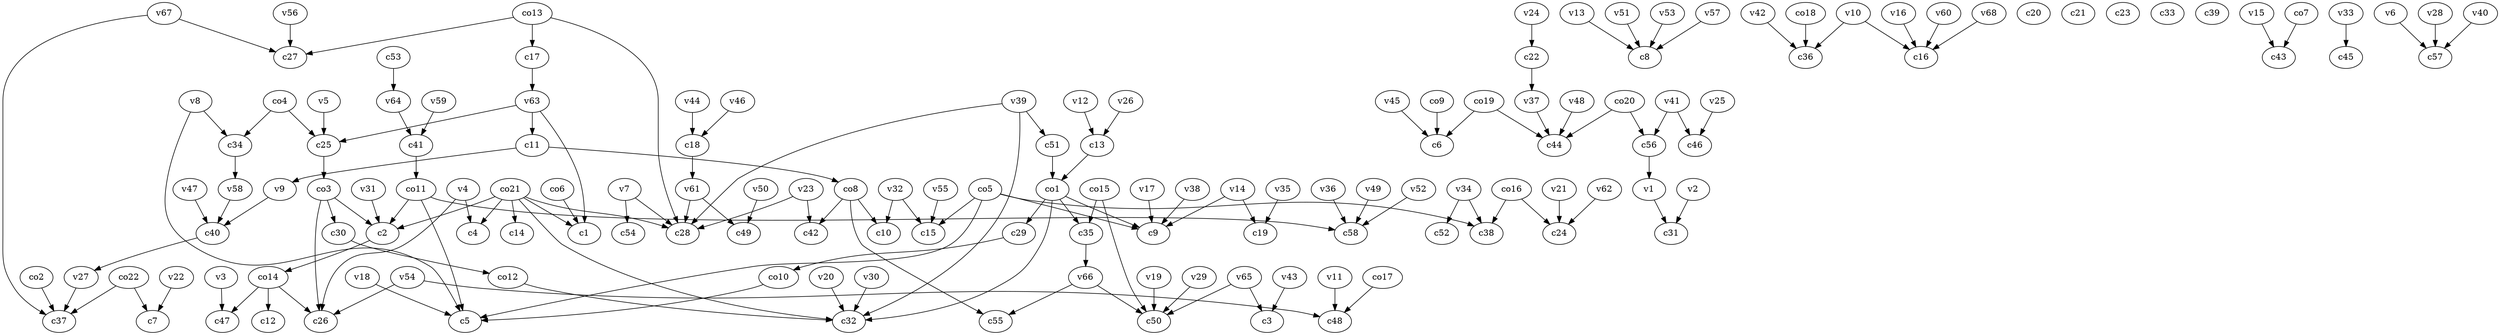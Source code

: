 strict digraph  {
c1;
c2;
c3;
c4;
c5;
c6;
c7;
c8;
c9;
c10;
c11;
c12;
c13;
c14;
c15;
c16;
c17;
c18;
c19;
c20;
c21;
c22;
c23;
c24;
c25;
c26;
c27;
c28;
c29;
c30;
c31;
c32;
c33;
c34;
c35;
c36;
c37;
c38;
c39;
c40;
c41;
c42;
c43;
c44;
c45;
c46;
c47;
c48;
c49;
c50;
c51;
c52;
c53;
c54;
c55;
c56;
c57;
c58;
v1;
v2;
v3;
v4;
v5;
v6;
v7;
v8;
v9;
v10;
v11;
v12;
v13;
v14;
v15;
v16;
v17;
v18;
v19;
v20;
v21;
v22;
v23;
v24;
v25;
v26;
v27;
v28;
v29;
v30;
v31;
v32;
v33;
v34;
v35;
v36;
v37;
v38;
v39;
v40;
v41;
v42;
v43;
v44;
v45;
v46;
v47;
v48;
v49;
v50;
v51;
v52;
v53;
v54;
v55;
v56;
v57;
v58;
v59;
v60;
v61;
v62;
v63;
v64;
v65;
v66;
v67;
v68;
co1;
co2;
co3;
co4;
co5;
co6;
co7;
co8;
co9;
co10;
co11;
co12;
co13;
co14;
co15;
co16;
co17;
co18;
co19;
co20;
co21;
co22;
c2 -> co14  [weight=1];
c11 -> co8  [weight=1];
c11 -> v9  [weight=1];
c13 -> co1  [weight=1];
c17 -> v63  [weight=1];
c18 -> v61  [weight=1];
c22 -> v37  [weight=1];
c25 -> co3  [weight=1];
c29 -> co10  [weight=1];
c30 -> co12  [weight=1];
c34 -> v58  [weight=1];
c35 -> v66  [weight=1];
c40 -> v27  [weight=1];
c41 -> co11  [weight=1];
c51 -> co1  [weight=1];
c53 -> v64  [weight=1];
c56 -> v1  [weight=1];
v1 -> c31  [weight=1];
v2 -> c31  [weight=1];
v3 -> c47  [weight=1];
v4 -> c4  [weight=1];
v4 -> c26  [weight=1];
v5 -> c25  [weight=1];
v6 -> c57  [weight=1];
v7 -> c54  [weight=1];
v7 -> c28  [weight=1];
v8 -> c5  [weight=1];
v8 -> c34  [weight=1];
v9 -> c40  [weight=1];
v10 -> c36  [weight=1];
v10 -> c16  [weight=1];
v11 -> c48  [weight=1];
v12 -> c13  [weight=1];
v13 -> c8  [weight=1];
v14 -> c19  [weight=1];
v14 -> c9  [weight=1];
v15 -> c43  [weight=1];
v16 -> c16  [weight=1];
v17 -> c9  [weight=1];
v18 -> c5  [weight=1];
v19 -> c50  [weight=1];
v20 -> c32  [weight=1];
v21 -> c24  [weight=1];
v22 -> c7  [weight=1];
v23 -> c42  [weight=1];
v23 -> c28  [weight=1];
v24 -> c22  [weight=1];
v25 -> c46  [weight=1];
v26 -> c13  [weight=1];
v27 -> c37  [weight=1];
v28 -> c57  [weight=1];
v29 -> c50  [weight=1];
v30 -> c32  [weight=1];
v31 -> c2  [weight=1];
v32 -> c15  [weight=1];
v32 -> c10  [weight=1];
v33 -> c45  [weight=1];
v34 -> c38  [weight=1];
v34 -> c52  [weight=1];
v35 -> c19  [weight=1];
v36 -> c58  [weight=1];
v37 -> c44  [weight=1];
v38 -> c9  [weight=1];
v39 -> c51  [weight=1];
v39 -> c28  [weight=1];
v39 -> c32  [weight=1];
v40 -> c57  [weight=1];
v41 -> c46  [weight=1];
v41 -> c56  [weight=1];
v42 -> c36  [weight=1];
v43 -> c3  [weight=1];
v44 -> c18  [weight=1];
v45 -> c6  [weight=1];
v46 -> c18  [weight=1];
v47 -> c40  [weight=1];
v48 -> c44  [weight=1];
v49 -> c58  [weight=1];
v50 -> c49  [weight=1];
v51 -> c8  [weight=1];
v52 -> c58  [weight=1];
v53 -> c8  [weight=1];
v54 -> c26  [weight=1];
v54 -> c48  [weight=1];
v55 -> c15  [weight=1];
v56 -> c27  [weight=1];
v57 -> c8  [weight=1];
v58 -> c40  [weight=1];
v59 -> c41  [weight=1];
v60 -> c16  [weight=1];
v61 -> c28  [weight=1];
v61 -> c49  [weight=1];
v62 -> c24  [weight=1];
v63 -> c11  [weight=1];
v63 -> c1  [weight=1];
v63 -> c25  [weight=1];
v64 -> c41  [weight=1];
v65 -> c50  [weight=1];
v65 -> c3  [weight=1];
v66 -> c55  [weight=1];
v66 -> c50  [weight=1];
v67 -> c27  [weight=1];
v67 -> c37  [weight=1];
v68 -> c16  [weight=1];
co1 -> c29  [weight=1];
co1 -> c35  [weight=1];
co1 -> c9  [weight=1];
co1 -> c32  [weight=1];
co2 -> c37  [weight=1];
co3 -> c26  [weight=1];
co3 -> c2  [weight=1];
co3 -> c30  [weight=1];
co4 -> c25  [weight=1];
co4 -> c34  [weight=1];
co5 -> c15  [weight=1];
co5 -> c9  [weight=1];
co5 -> c5  [weight=1];
co5 -> c38  [weight=1];
co6 -> c1  [weight=1];
co7 -> c43  [weight=1];
co8 -> c42  [weight=1];
co8 -> c55  [weight=1];
co8 -> c10  [weight=1];
co9 -> c6  [weight=1];
co10 -> c5  [weight=1];
co11 -> c2  [weight=1];
co11 -> c58  [weight=1];
co11 -> c5  [weight=1];
co12 -> c32  [weight=1];
co13 -> c28  [weight=1];
co13 -> c27  [weight=1];
co13 -> c17  [weight=1];
co14 -> c47  [weight=1];
co14 -> c12  [weight=1];
co14 -> c26  [weight=1];
co15 -> c35  [weight=1];
co15 -> c50  [weight=1];
co16 -> c24  [weight=1];
co16 -> c38  [weight=1];
co17 -> c48  [weight=1];
co18 -> c36  [weight=1];
co19 -> c6  [weight=1];
co19 -> c44  [weight=1];
co20 -> c44  [weight=1];
co20 -> c56  [weight=1];
co21 -> c28  [weight=1];
co21 -> c1  [weight=1];
co21 -> c14  [weight=1];
co21 -> c32  [weight=1];
co21 -> c2  [weight=1];
co21 -> c4  [weight=1];
co22 -> c37  [weight=1];
co22 -> c7  [weight=1];
}
